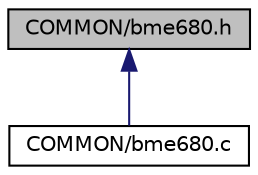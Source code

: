 digraph "COMMON/bme680.h"
{
 // LATEX_PDF_SIZE
  edge [fontname="Helvetica",fontsize="10",labelfontname="Helvetica",labelfontsize="10"];
  node [fontname="Helvetica",fontsize="10",shape=record];
  Node5 [label="COMMON/bme680.h",height=0.2,width=0.4,color="black", fillcolor="grey75", style="filled", fontcolor="black",tooltip="Sensor driver for BME680 sensor."];
  Node5 -> Node6 [dir="back",color="midnightblue",fontsize="10",style="solid",fontname="Helvetica"];
  Node6 [label="COMMON/bme680.c",height=0.2,width=0.4,color="black", fillcolor="white", style="filled",URL="$bme680_8c.html",tooltip="Sensor driver for BME680 sensor."];
}
